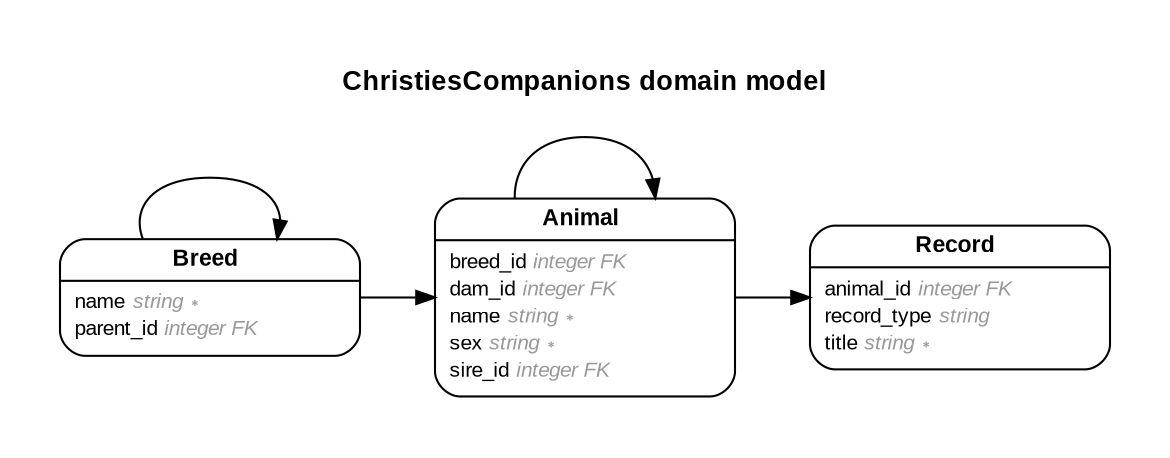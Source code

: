 digraph ChristiesCompanions {
rankdir = "LR";
ranksep = "0.5";
nodesep = "0.4";
pad = "0.4,0.4";
margin = "0,0";
concentrate = "true";
labelloc = "t";
fontsize = "13";
fontname = "Arial Bold";
splines = "spline";
node[ shape  =  "Mrecord" , fontsize  =  "10" , fontname  =  "Arial" , margin  =  "0.07,0.05" , penwidth  =  "1.0"];
edge[ fontname  =  "Arial" , fontsize  =  "7" , dir  =  "both" , arrowsize  =  "0.9" , penwidth  =  "1.0" , labelangle  =  "32" , labeldistance  =  "1.8"];
rankdir = "LR";
label = "ChristiesCompanions domain model\n\n";
m_Animal [label = <<table border="0" align="center" cellspacing="0.5" cellpadding="0" width="134">
  <tr><td align="center" valign="bottom" width="130"><font face="Arial Bold" point-size="11">Animal</font></td></tr>
</table>
|
<table border="0" align="left" cellspacing="2" cellpadding="0" width="134">
  <tr><td align="left" width="130" port="breed_id">breed_id <font face="Arial Italic" color="grey60">integer FK</font></td></tr>
  <tr><td align="left" width="130" port="dam_id">dam_id <font face="Arial Italic" color="grey60">integer FK</font></td></tr>
  <tr><td align="left" width="130" port="name">name <font face="Arial Italic" color="grey60">string ∗</font></td></tr>
  <tr><td align="left" width="130" port="sex">sex <font face="Arial Italic" color="grey60">string ∗</font></td></tr>
  <tr><td align="left" width="130" port="sire_id">sire_id <font face="Arial Italic" color="grey60">integer FK</font></td></tr>
</table>
>];
m_Breed [label = <<table border="0" align="center" cellspacing="0.5" cellpadding="0" width="134">
  <tr><td align="center" valign="bottom" width="130"><font face="Arial Bold" point-size="11">Breed</font></td></tr>
</table>
|
<table border="0" align="left" cellspacing="2" cellpadding="0" width="134">
  <tr><td align="left" width="130" port="name">name <font face="Arial Italic" color="grey60">string ∗</font></td></tr>
  <tr><td align="left" width="130" port="parent_id">parent_id <font face="Arial Italic" color="grey60">integer FK</font></td></tr>
</table>
>];
m_Record [label = <<table border="0" align="center" cellspacing="0.5" cellpadding="0" width="134">
  <tr><td align="center" valign="bottom" width="130"><font face="Arial Bold" point-size="11">Record</font></td></tr>
</table>
|
<table border="0" align="left" cellspacing="2" cellpadding="0" width="134">
  <tr><td align="left" width="130" port="animal_id">animal_id <font face="Arial Italic" color="grey60">integer FK</font></td></tr>
  <tr><td align="left" width="130" port="record_type">record_type <font face="Arial Italic" color="grey60">string</font></td></tr>
  <tr><td align="left" width="130" port="title">title <font face="Arial Italic" color="grey60">string ∗</font></td></tr>
</table>
>];
  m_Animal -> m_Record [arrowhead = "normal", arrowtail = "none", weight = "2"];
  m_Breed -> m_Breed [arrowhead = "normal", arrowtail = "none", weight = "1"];
  m_Animal -> m_Animal [arrowhead = "normal", arrowtail = "none", weight = "4"];
  m_Breed -> m_Animal [arrowhead = "normal", arrowtail = "none", weight = "1"];
}
